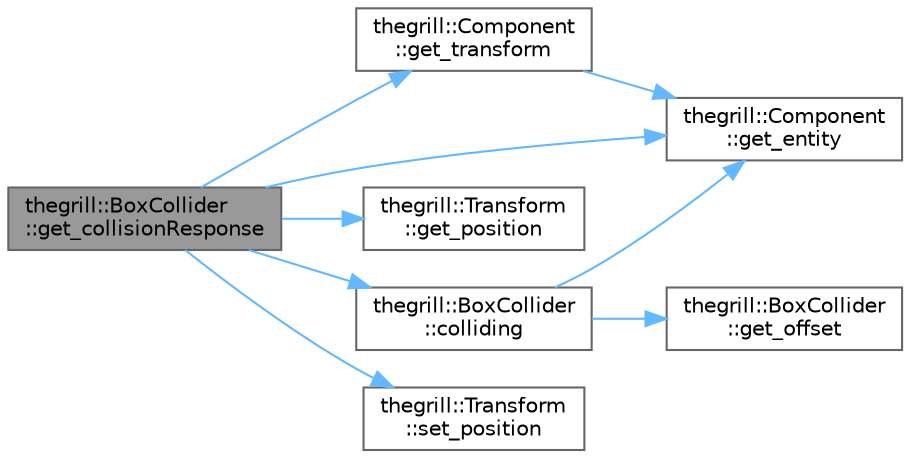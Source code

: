digraph "thegrill::BoxCollider::get_collisionResponse"
{
 // LATEX_PDF_SIZE
  bgcolor="transparent";
  edge [fontname=Helvetica,fontsize=10,labelfontname=Helvetica,labelfontsize=10];
  node [fontname=Helvetica,fontsize=10,shape=box,height=0.2,width=0.4];
  rankdir="LR";
  Node1 [id="Node000001",label="thegrill::BoxCollider\l::get_collisionResponse",height=0.2,width=0.4,color="gray40", fillcolor="grey60", style="filled", fontcolor="black",tooltip="Calculates the collision response vector when colliding with another BoxCollider."];
  Node1 -> Node2 [id="edge9_Node000001_Node000002",color="steelblue1",style="solid",tooltip=" "];
  Node2 [id="Node000002",label="thegrill::BoxCollider\l::colliding",height=0.2,width=0.4,color="grey40", fillcolor="white", style="filled",URL="$structthegrill_1_1_box_collider.html#a816a4181e4d315a8e548b1e31e2fbba0",tooltip="Checks for a collision with another BoxCollider."];
  Node2 -> Node3 [id="edge10_Node000002_Node000003",color="steelblue1",style="solid",tooltip=" "];
  Node3 [id="Node000003",label="thegrill::Component\l::get_entity",height=0.2,width=0.4,color="grey40", fillcolor="white", style="filled",URL="$structthegrill_1_1_component.html#acc754d2dc8e9915ebf5b5eb666409d51",tooltip=" "];
  Node2 -> Node4 [id="edge11_Node000002_Node000004",color="steelblue1",style="solid",tooltip=" "];
  Node4 [id="Node000004",label="thegrill::BoxCollider\l::get_offset",height=0.2,width=0.4,color="grey40", fillcolor="white", style="filled",URL="$structthegrill_1_1_box_collider.html#a052de1af572e0ec5fafb6e0c8fd5f1c5",tooltip=" "];
  Node1 -> Node3 [id="edge12_Node000001_Node000003",color="steelblue1",style="solid",tooltip=" "];
  Node1 -> Node5 [id="edge13_Node000001_Node000005",color="steelblue1",style="solid",tooltip=" "];
  Node5 [id="Node000005",label="thegrill::Transform\l::get_position",height=0.2,width=0.4,color="grey40", fillcolor="white", style="filled",URL="$structthegrill_1_1_transform.html#a81722ad1176f94f64a4e5469cca49322",tooltip="Gets the position of the transform recursively including the position of parents if found."];
  Node1 -> Node6 [id="edge14_Node000001_Node000006",color="steelblue1",style="solid",tooltip=" "];
  Node6 [id="Node000006",label="thegrill::Component\l::get_transform",height=0.2,width=0.4,color="grey40", fillcolor="white", style="filled",URL="$structthegrill_1_1_component.html#a079f00434c0077e4356f45f2bdd92c17",tooltip=" "];
  Node6 -> Node3 [id="edge15_Node000006_Node000003",color="steelblue1",style="solid",tooltip=" "];
  Node1 -> Node7 [id="edge16_Node000001_Node000007",color="steelblue1",style="solid",tooltip=" "];
  Node7 [id="Node000007",label="thegrill::Transform\l::set_position",height=0.2,width=0.4,color="grey40", fillcolor="white", style="filled",URL="$structthegrill_1_1_transform.html#ae4fadbcb1d96a500acc8a01c2b68b369",tooltip=" "];
}
